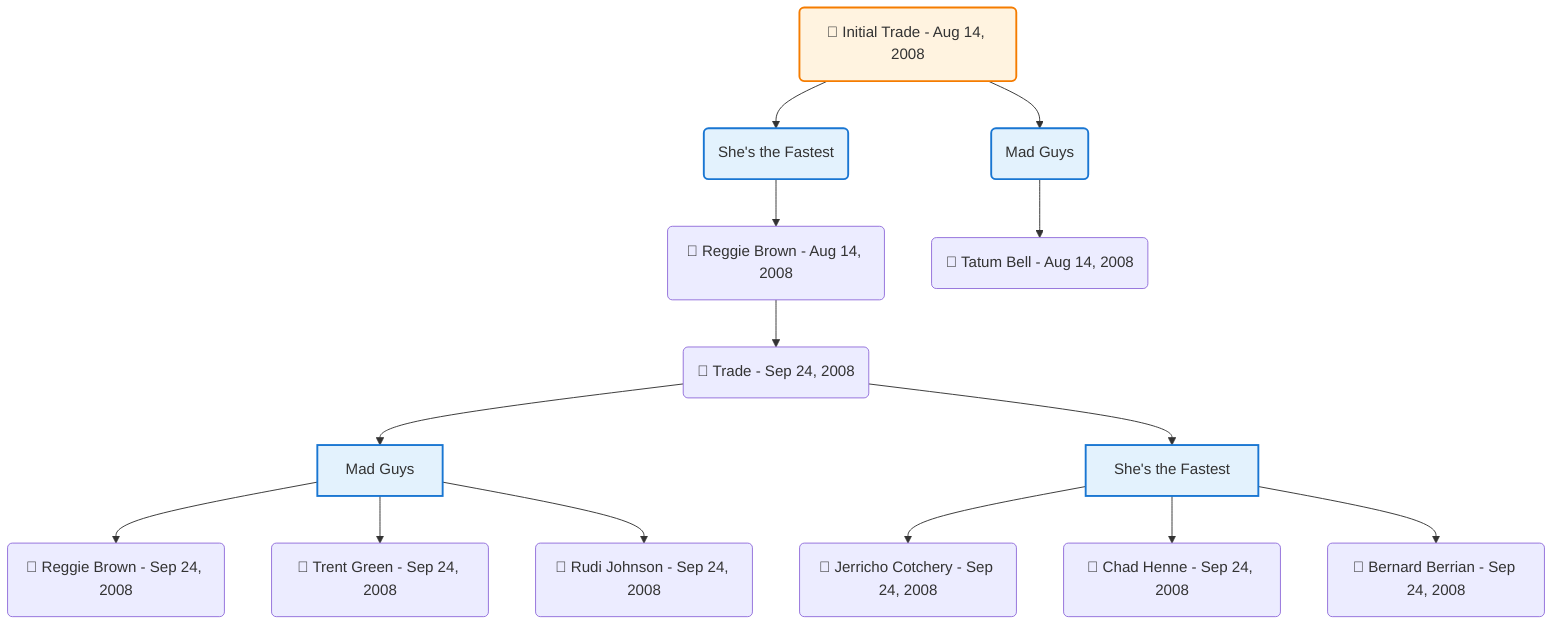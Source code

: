 flowchart TD

    TRADE_MAIN("🔄 Initial Trade - Aug 14, 2008")
    TEAM_1("She's the Fastest")
    TEAM_2("Mad Guys")
    NODE_222ac1af-7fa7-4806-8553-05d33acf0c80("🔄 Reggie Brown - Aug 14, 2008")
    TRADE_d3086de2-5cf5-4928-846d-49bf31f2b6d1_3("🔄 Trade - Sep 24, 2008")
    TEAM_f5908944-6efd-40eb-af54-6c53004e0e2f_4["Mad Guys"]
    NODE_2901eb8b-19ae-4ffc-8c24-0e12fb0a7959("🔄 Reggie Brown - Sep 24, 2008")
    NODE_e3f3ef6e-11b8-4b34-b001-560c57348fc5("🔄 Trent Green - Sep 24, 2008")
    NODE_b27ed48f-1eeb-40ff-adc3-7a6d59ae2eed("🔄 Rudi Johnson - Sep 24, 2008")
    TEAM_4449259f-64af-44fd-9235-1facc0926234_5["She's the Fastest"]
    NODE_0d401e5f-0957-4fd0-938a-03a26e1c9ffd("🔄 Jerricho Cotchery - Sep 24, 2008")
    NODE_aadae68a-e282-4a3e-a084-4180910189d9("🔄 Chad Henne - Sep 24, 2008")
    NODE_4dc85551-647e-4dd3-8027-c91d78bf1402("🔄 Bernard Berrian - Sep 24, 2008")
    NODE_2e288be4-a00b-4784-ab62-6cc066c64e30("🔄 Tatum Bell - Aug 14, 2008")

    TRADE_MAIN --> TEAM_1
    TRADE_MAIN --> TEAM_2
    TEAM_1 --> NODE_222ac1af-7fa7-4806-8553-05d33acf0c80
    NODE_222ac1af-7fa7-4806-8553-05d33acf0c80 --> TRADE_d3086de2-5cf5-4928-846d-49bf31f2b6d1_3
    TRADE_d3086de2-5cf5-4928-846d-49bf31f2b6d1_3 --> TEAM_f5908944-6efd-40eb-af54-6c53004e0e2f_4
    TEAM_f5908944-6efd-40eb-af54-6c53004e0e2f_4 --> NODE_2901eb8b-19ae-4ffc-8c24-0e12fb0a7959
    TEAM_f5908944-6efd-40eb-af54-6c53004e0e2f_4 --> NODE_e3f3ef6e-11b8-4b34-b001-560c57348fc5
    TEAM_f5908944-6efd-40eb-af54-6c53004e0e2f_4 --> NODE_b27ed48f-1eeb-40ff-adc3-7a6d59ae2eed
    TRADE_d3086de2-5cf5-4928-846d-49bf31f2b6d1_3 --> TEAM_4449259f-64af-44fd-9235-1facc0926234_5
    TEAM_4449259f-64af-44fd-9235-1facc0926234_5 --> NODE_0d401e5f-0957-4fd0-938a-03a26e1c9ffd
    TEAM_4449259f-64af-44fd-9235-1facc0926234_5 --> NODE_aadae68a-e282-4a3e-a084-4180910189d9
    TEAM_4449259f-64af-44fd-9235-1facc0926234_5 --> NODE_4dc85551-647e-4dd3-8027-c91d78bf1402
    TEAM_2 --> NODE_2e288be4-a00b-4784-ab62-6cc066c64e30

    %% Node styling
    classDef teamNode fill:#e3f2fd,stroke:#1976d2,stroke-width:2px
    classDef tradeNode fill:#fff3e0,stroke:#f57c00,stroke-width:2px
    classDef playerNode fill:#f3e5f5,stroke:#7b1fa2,stroke-width:1px
    classDef nonRootPlayerNode fill:#f5f5f5,stroke:#757575,stroke-width:1px
    classDef endNode fill:#ffebee,stroke:#c62828,stroke-width:2px
    classDef waiverNode fill:#e8f5e8,stroke:#388e3c,stroke-width:2px
    classDef championshipNode fill:#fff9c4,stroke:#f57f17,stroke-width:3px

    class TEAM_1,TEAM_2,TEAM_f5908944-6efd-40eb-af54-6c53004e0e2f_4,TEAM_4449259f-64af-44fd-9235-1facc0926234_5 teamNode
    class TRADE_MAIN tradeNode